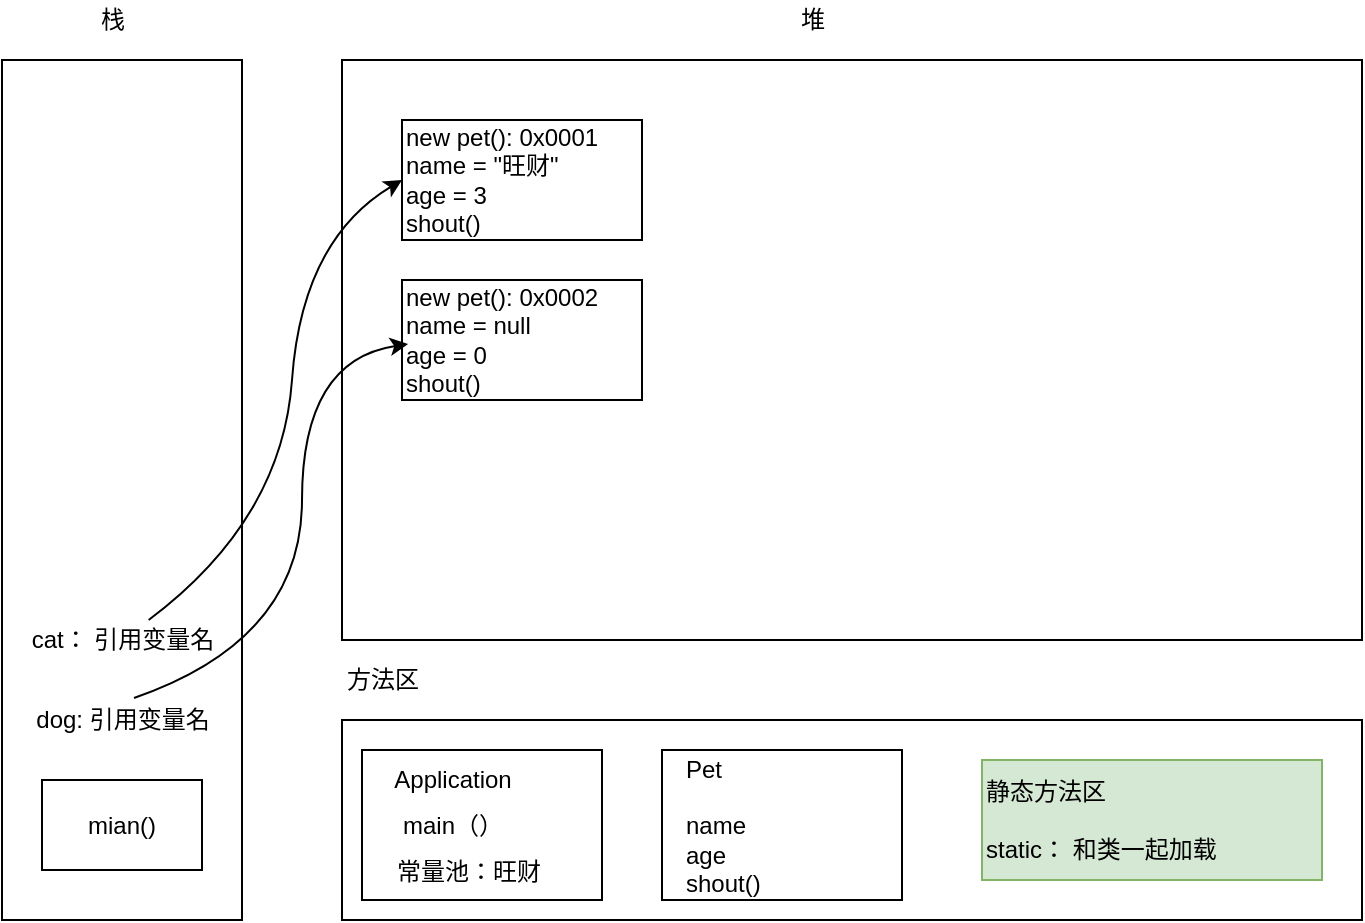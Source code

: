 <mxfile version="14.6.11" type="github">
  <diagram id="dS93SPSKcSikuWHyCO25" name="第 1 页">
    <mxGraphModel dx="1422" dy="732" grid="1" gridSize="10" guides="1" tooltips="1" connect="1" arrows="1" fold="1" page="1" pageScale="1" pageWidth="827" pageHeight="1169" math="0" shadow="0">
      <root>
        <mxCell id="0" />
        <mxCell id="1" parent="0" />
        <mxCell id="Hg3Zbzr-f0oZ_KAzikvr-1" value="" style="rounded=0;whiteSpace=wrap;html=1;" vertex="1" parent="1">
          <mxGeometry x="60" y="130" width="120" height="430" as="geometry" />
        </mxCell>
        <mxCell id="Hg3Zbzr-f0oZ_KAzikvr-2" value="" style="rounded=0;whiteSpace=wrap;html=1;" vertex="1" parent="1">
          <mxGeometry x="230" y="130" width="510" height="290" as="geometry" />
        </mxCell>
        <mxCell id="Hg3Zbzr-f0oZ_KAzikvr-3" value="" style="rounded=0;whiteSpace=wrap;html=1;" vertex="1" parent="1">
          <mxGeometry x="230" y="460" width="510" height="100" as="geometry" />
        </mxCell>
        <mxCell id="Hg3Zbzr-f0oZ_KAzikvr-4" value="堆" style="text;html=1;align=center;verticalAlign=middle;resizable=0;points=[];autosize=1;strokeColor=none;" vertex="1" parent="1">
          <mxGeometry x="450" y="100" width="30" height="20" as="geometry" />
        </mxCell>
        <mxCell id="Hg3Zbzr-f0oZ_KAzikvr-5" value="栈" style="text;html=1;align=center;verticalAlign=middle;resizable=0;points=[];autosize=1;strokeColor=none;" vertex="1" parent="1">
          <mxGeometry x="100" y="100" width="30" height="20" as="geometry" />
        </mxCell>
        <mxCell id="Hg3Zbzr-f0oZ_KAzikvr-6" value="方法区" style="text;html=1;align=center;verticalAlign=middle;resizable=0;points=[];autosize=1;strokeColor=none;" vertex="1" parent="1">
          <mxGeometry x="225" y="430" width="50" height="20" as="geometry" />
        </mxCell>
        <mxCell id="Hg3Zbzr-f0oZ_KAzikvr-7" value="mian()" style="rounded=0;whiteSpace=wrap;html=1;" vertex="1" parent="1">
          <mxGeometry x="80" y="490" width="80" height="45" as="geometry" />
        </mxCell>
        <mxCell id="Hg3Zbzr-f0oZ_KAzikvr-8" value="dog: 引用变量名" style="text;html=1;align=center;verticalAlign=middle;resizable=0;points=[];autosize=1;strokeColor=none;" vertex="1" parent="1">
          <mxGeometry x="70" y="450" width="100" height="20" as="geometry" />
        </mxCell>
        <mxCell id="Hg3Zbzr-f0oZ_KAzikvr-9" value="cat： 引用变量名" style="text;html=1;align=center;verticalAlign=middle;resizable=0;points=[];autosize=1;strokeColor=none;" vertex="1" parent="1">
          <mxGeometry x="65" y="410" width="110" height="20" as="geometry" />
        </mxCell>
        <mxCell id="Hg3Zbzr-f0oZ_KAzikvr-10" value="" style="rounded=0;whiteSpace=wrap;html=1;" vertex="1" parent="1">
          <mxGeometry x="240" y="475" width="120" height="75" as="geometry" />
        </mxCell>
        <mxCell id="Hg3Zbzr-f0oZ_KAzikvr-11" value="Application" style="text;html=1;align=center;verticalAlign=middle;resizable=0;points=[];autosize=1;strokeColor=none;" vertex="1" parent="1">
          <mxGeometry x="250" y="480" width="70" height="20" as="geometry" />
        </mxCell>
        <mxCell id="Hg3Zbzr-f0oZ_KAzikvr-12" value="main（）" style="text;html=1;align=center;verticalAlign=middle;resizable=0;points=[];autosize=1;strokeColor=none;" vertex="1" parent="1">
          <mxGeometry x="250" y="502.5" width="70" height="20" as="geometry" />
        </mxCell>
        <mxCell id="Hg3Zbzr-f0oZ_KAzikvr-13" value="常量池：旺财" style="text;html=1;align=center;verticalAlign=middle;resizable=0;points=[];autosize=1;strokeColor=none;" vertex="1" parent="1">
          <mxGeometry x="248" y="526" width="90" height="20" as="geometry" />
        </mxCell>
        <mxCell id="Hg3Zbzr-f0oZ_KAzikvr-16" value="" style="rounded=0;whiteSpace=wrap;html=1;" vertex="1" parent="1">
          <mxGeometry x="390" y="475" width="120" height="75" as="geometry" />
        </mxCell>
        <mxCell id="Hg3Zbzr-f0oZ_KAzikvr-17" value="Pet&lt;br&gt;&lt;br&gt;name&lt;br&gt;age&lt;br&gt;shout()" style="text;html=1;align=left;verticalAlign=middle;resizable=0;points=[];autosize=1;strokeColor=none;" vertex="1" parent="1">
          <mxGeometry x="400" y="472.5" width="50" height="80" as="geometry" />
        </mxCell>
        <mxCell id="Hg3Zbzr-f0oZ_KAzikvr-19" value="静态方法区&lt;br&gt;&lt;br&gt;static： 和类一起加载" style="rounded=0;whiteSpace=wrap;html=1;align=left;labelBackgroundColor=none;fillColor=#d5e8d4;strokeColor=#82b366;" vertex="1" parent="1">
          <mxGeometry x="550" y="480" width="170" height="60" as="geometry" />
        </mxCell>
        <mxCell id="Hg3Zbzr-f0oZ_KAzikvr-20" value="new pet(): 0x0001&lt;br&gt;name = &quot;旺财&quot;&lt;br&gt;age = 3&lt;br&gt;shout()" style="rounded=0;whiteSpace=wrap;html=1;align=left;" vertex="1" parent="1">
          <mxGeometry x="260" y="160" width="120" height="60" as="geometry" />
        </mxCell>
        <mxCell id="Hg3Zbzr-f0oZ_KAzikvr-21" value="new pet(): 0x0002&lt;br&gt;name = null&lt;br&gt;age = 0&lt;br&gt;shout()" style="rounded=0;whiteSpace=wrap;html=1;align=left;" vertex="1" parent="1">
          <mxGeometry x="260" y="240" width="120" height="60" as="geometry" />
        </mxCell>
        <mxCell id="Hg3Zbzr-f0oZ_KAzikvr-23" value="" style="curved=1;endArrow=classic;html=1;entryX=0;entryY=0.5;entryDx=0;entryDy=0;" edge="1" parent="1" source="Hg3Zbzr-f0oZ_KAzikvr-9" target="Hg3Zbzr-f0oZ_KAzikvr-20">
          <mxGeometry width="50" height="50" relative="1" as="geometry">
            <mxPoint x="210" y="380" as="sourcePoint" />
            <mxPoint x="440" y="310" as="targetPoint" />
            <Array as="points">
              <mxPoint x="200" y="360" />
              <mxPoint x="210" y="220" />
            </Array>
          </mxGeometry>
        </mxCell>
        <mxCell id="Hg3Zbzr-f0oZ_KAzikvr-24" value="" style="curved=1;endArrow=classic;html=1;exitX=0.56;exitY=-0.05;exitDx=0;exitDy=0;exitPerimeter=0;entryX=0;entryY=0.5;entryDx=0;entryDy=0;" edge="1" parent="1" source="Hg3Zbzr-f0oZ_KAzikvr-8">
          <mxGeometry width="50" height="50" relative="1" as="geometry">
            <mxPoint x="180.0" y="500" as="sourcePoint" />
            <mxPoint x="263.02" y="272" as="targetPoint" />
            <Array as="points">
              <mxPoint x="210" y="420" />
              <mxPoint x="210" y="280" />
            </Array>
          </mxGeometry>
        </mxCell>
      </root>
    </mxGraphModel>
  </diagram>
</mxfile>
